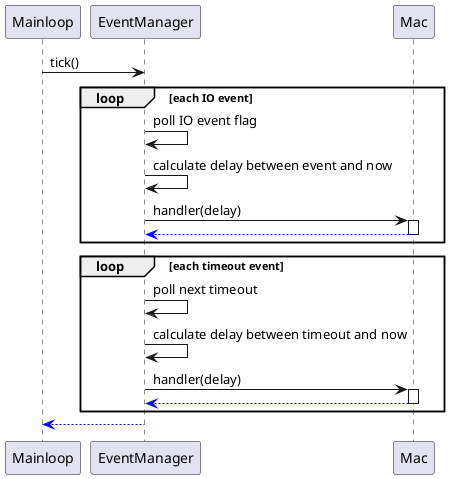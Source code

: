 @startuml

Mainloop -> EventManager: tick()

loop each IO event

    EventManager -> EventManager: poll IO event flag
    
    EventManager -> EventManager: calculate delay between event and now

    EventManager -> Mac: handler(delay)
    
    activate Mac
    EventManager <[#blue]-- Mac
    deactivate Mac
    
end

loop each timeout event

    EventManager -> EventManager: poll next timeout

    EventManager -> EventManager: calculate delay between timeout and now

    EventManager -> Mac: handler(delay)
    
    activate Mac
    EventManager <[#blue]-- Mac
    deactivate Mac

end

Mainloop <[#blue]-- EventManager


@enduml
